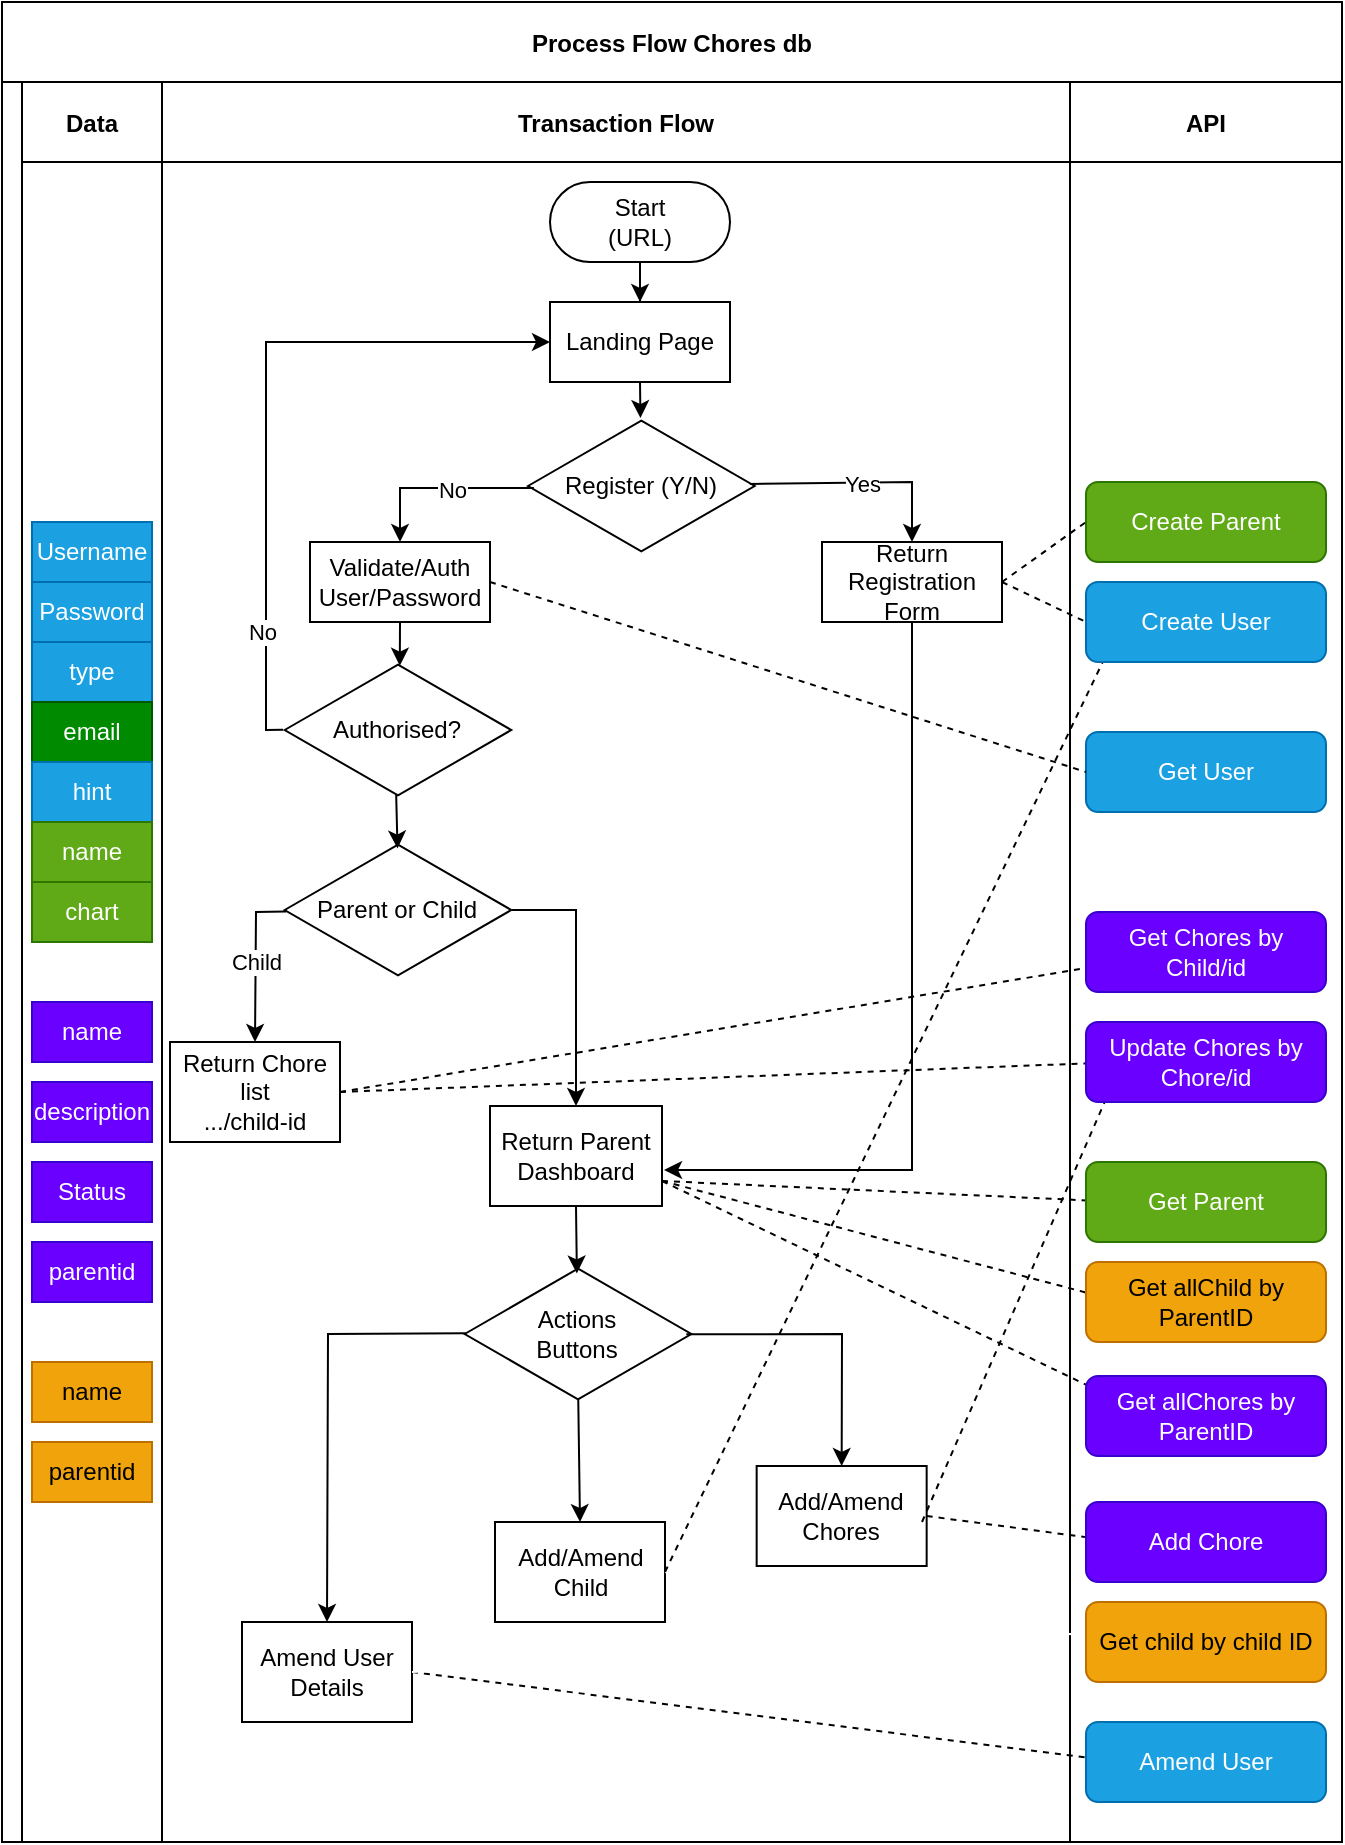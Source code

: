 <mxfile version="17.1.0" type="device"><diagram id="kgpKYQtTHZ0yAKxKKP6v" name="Page-1"><mxGraphModel dx="1422" dy="754" grid="1" gridSize="10" guides="1" tooltips="1" connect="1" arrows="1" fold="1" page="1" pageScale="1" pageWidth="850" pageHeight="1100" math="0" shadow="0"><root><mxCell id="0"/><mxCell id="1" parent="0"/><mxCell id="3nuBFxr9cyL0pnOWT2aG-1" value="Process Flow Chores db" style="shape=table;childLayout=tableLayout;startSize=40;collapsible=0;recursiveResize=0;expand=0;fillColor=none;fontStyle=1" parent="1" vertex="1"><mxGeometry x="100" y="20" width="670" height="920" as="geometry"/></mxCell><mxCell id="3nuBFxr9cyL0pnOWT2aG-3" value="" style="shape=tableRow;horizontal=0;swimlaneHead=0;swimlaneBody=0;top=0;left=0;bottom=0;right=0;fillColor=none;points=[[0,0.5],[1,0.5]];portConstraint=eastwest;startSize=10;collapsible=0;recursiveResize=0;expand=0;fontStyle=1;" parent="3nuBFxr9cyL0pnOWT2aG-1" vertex="1"><mxGeometry y="40" width="670" height="880" as="geometry"/></mxCell><mxCell id="3nuBFxr9cyL0pnOWT2aG-4" value="Data" style="swimlane;swimlaneHead=0;swimlaneBody=0;connectable=0;fillColor=none;startSize=40;collapsible=0;recursiveResize=0;expand=0;fontStyle=1;" parent="3nuBFxr9cyL0pnOWT2aG-3" vertex="1"><mxGeometry x="10" width="70" height="880" as="geometry"><mxRectangle width="70" height="880" as="alternateBounds"/></mxGeometry></mxCell><mxCell id="rN2d16Gt59qzlPGQ1-pG-67" value="Username" style="text;html=1;strokeColor=#006EAF;fillColor=#1ba1e2;align=center;verticalAlign=middle;whiteSpace=wrap;rounded=0;fontColor=#ffffff;" vertex="1" parent="3nuBFxr9cyL0pnOWT2aG-4"><mxGeometry x="5" y="220" width="60" height="30" as="geometry"/></mxCell><mxCell id="rN2d16Gt59qzlPGQ1-pG-69" value="Password" style="text;html=1;strokeColor=#006EAF;fillColor=#1ba1e2;align=center;verticalAlign=middle;whiteSpace=wrap;rounded=0;fontColor=#ffffff;" vertex="1" parent="3nuBFxr9cyL0pnOWT2aG-4"><mxGeometry x="5" y="250" width="60" height="30" as="geometry"/></mxCell><mxCell id="rN2d16Gt59qzlPGQ1-pG-68" value="type" style="text;html=1;strokeColor=#006EAF;fillColor=#1ba1e2;align=center;verticalAlign=middle;whiteSpace=wrap;rounded=0;fontColor=#ffffff;" vertex="1" parent="3nuBFxr9cyL0pnOWT2aG-4"><mxGeometry x="5" y="280" width="60" height="30" as="geometry"/></mxCell><mxCell id="rN2d16Gt59qzlPGQ1-pG-66" value="email" style="text;html=1;strokeColor=#005700;fillColor=#008a00;align=center;verticalAlign=middle;whiteSpace=wrap;rounded=0;fontColor=#ffffff;" vertex="1" parent="3nuBFxr9cyL0pnOWT2aG-4"><mxGeometry x="5" y="310" width="60" height="30" as="geometry"/></mxCell><mxCell id="rN2d16Gt59qzlPGQ1-pG-70" value="hint" style="text;html=1;strokeColor=#006EAF;fillColor=#1ba1e2;align=center;verticalAlign=middle;whiteSpace=wrap;rounded=0;fontColor=#ffffff;" vertex="1" parent="3nuBFxr9cyL0pnOWT2aG-4"><mxGeometry x="5" y="340" width="60" height="30" as="geometry"/></mxCell><mxCell id="rN2d16Gt59qzlPGQ1-pG-71" value="name" style="text;html=1;strokeColor=#2D7600;fillColor=#60a917;align=center;verticalAlign=middle;whiteSpace=wrap;rounded=0;fontColor=#ffffff;" vertex="1" parent="3nuBFxr9cyL0pnOWT2aG-4"><mxGeometry x="5" y="370" width="60" height="30" as="geometry"/></mxCell><mxCell id="rN2d16Gt59qzlPGQ1-pG-73" value="chart" style="text;html=1;strokeColor=#2D7600;fillColor=#60a917;align=center;verticalAlign=middle;whiteSpace=wrap;rounded=0;fontColor=#ffffff;" vertex="1" parent="3nuBFxr9cyL0pnOWT2aG-4"><mxGeometry x="5" y="400" width="60" height="30" as="geometry"/></mxCell><mxCell id="rN2d16Gt59qzlPGQ1-pG-74" value="name" style="text;html=1;strokeColor=#3700CC;fillColor=#6a00ff;align=center;verticalAlign=middle;whiteSpace=wrap;rounded=0;fontColor=#ffffff;" vertex="1" parent="3nuBFxr9cyL0pnOWT2aG-4"><mxGeometry x="5" y="460" width="60" height="30" as="geometry"/></mxCell><mxCell id="rN2d16Gt59qzlPGQ1-pG-75" value="description" style="text;html=1;strokeColor=#3700CC;fillColor=#6a00ff;align=center;verticalAlign=middle;whiteSpace=wrap;rounded=0;fontColor=#ffffff;" vertex="1" parent="3nuBFxr9cyL0pnOWT2aG-4"><mxGeometry x="5" y="500" width="60" height="30" as="geometry"/></mxCell><mxCell id="rN2d16Gt59qzlPGQ1-pG-76" value="Status" style="text;html=1;strokeColor=#3700CC;fillColor=#6a00ff;align=center;verticalAlign=middle;whiteSpace=wrap;rounded=0;fontColor=#ffffff;" vertex="1" parent="3nuBFxr9cyL0pnOWT2aG-4"><mxGeometry x="5" y="540" width="60" height="30" as="geometry"/></mxCell><mxCell id="rN2d16Gt59qzlPGQ1-pG-77" value="parentid" style="text;html=1;strokeColor=#3700CC;fillColor=#6a00ff;align=center;verticalAlign=middle;whiteSpace=wrap;rounded=0;fontColor=#ffffff;" vertex="1" parent="3nuBFxr9cyL0pnOWT2aG-4"><mxGeometry x="5" y="580" width="60" height="30" as="geometry"/></mxCell><mxCell id="rN2d16Gt59qzlPGQ1-pG-78" value="name" style="text;html=1;strokeColor=#BD7000;fillColor=#f0a30a;align=center;verticalAlign=middle;whiteSpace=wrap;rounded=0;fontColor=#000000;" vertex="1" parent="3nuBFxr9cyL0pnOWT2aG-4"><mxGeometry x="5" y="640" width="60" height="30" as="geometry"/></mxCell><mxCell id="rN2d16Gt59qzlPGQ1-pG-79" value="parentid" style="text;html=1;strokeColor=#BD7000;fillColor=#f0a30a;align=center;verticalAlign=middle;whiteSpace=wrap;rounded=0;fontColor=#000000;" vertex="1" parent="3nuBFxr9cyL0pnOWT2aG-4"><mxGeometry x="5" y="680" width="60" height="30" as="geometry"/></mxCell><mxCell id="3nuBFxr9cyL0pnOWT2aG-8" value="Transaction Flow" style="swimlane;swimlaneHead=0;swimlaneBody=0;connectable=0;fillColor=none;startSize=40;collapsible=0;recursiveResize=0;expand=0;fontStyle=1;" parent="3nuBFxr9cyL0pnOWT2aG-3" vertex="1"><mxGeometry x="80" width="454" height="880" as="geometry"><mxRectangle width="454" height="880" as="alternateBounds"/></mxGeometry></mxCell><mxCell id="3nuBFxr9cyL0pnOWT2aG-6" value="Start&lt;br&gt;(URL)" style="rounded=1;whiteSpace=wrap;html=1;arcSize=50;" parent="3nuBFxr9cyL0pnOWT2aG-8" vertex="1"><mxGeometry x="194" y="50" width="90" height="40" as="geometry"/></mxCell><mxCell id="3nuBFxr9cyL0pnOWT2aG-9" value="Validate/Auth&lt;br&gt;User/Password" style="rounded=0;whiteSpace=wrap;html=1;" parent="3nuBFxr9cyL0pnOWT2aG-8" vertex="1"><mxGeometry x="74" y="230" width="90" height="40" as="geometry"/></mxCell><mxCell id="3nuBFxr9cyL0pnOWT2aG-7" value="Landing Page" style="rounded=0;whiteSpace=wrap;html=1;" parent="3nuBFxr9cyL0pnOWT2aG-8" vertex="1"><mxGeometry x="194" y="110" width="90" height="40" as="geometry"/></mxCell><mxCell id="3nuBFxr9cyL0pnOWT2aG-5" style="edgeStyle=orthogonalEdgeStyle;rounded=0;orthogonalLoop=1;jettySize=auto;html=1;" parent="3nuBFxr9cyL0pnOWT2aG-8" source="3nuBFxr9cyL0pnOWT2aG-6" target="3nuBFxr9cyL0pnOWT2aG-7" edge="1"><mxGeometry relative="1" as="geometry"/></mxCell><mxCell id="rN2d16Gt59qzlPGQ1-pG-2" value="Register (Y/N)" style="html=1;whiteSpace=wrap;aspect=fixed;shape=isoRectangle;" vertex="1" parent="3nuBFxr9cyL0pnOWT2aG-8"><mxGeometry x="183" y="168" width="113.33" height="68" as="geometry"/></mxCell><mxCell id="rN2d16Gt59qzlPGQ1-pG-3" value="" style="endArrow=classic;html=1;rounded=0;exitX=0.5;exitY=1;exitDx=0;exitDy=0;" edge="1" parent="3nuBFxr9cyL0pnOWT2aG-8" source="3nuBFxr9cyL0pnOWT2aG-7" target="rN2d16Gt59qzlPGQ1-pG-2"><mxGeometry width="50" height="50" relative="1" as="geometry"><mxPoint x="324" y="170" as="sourcePoint"/><mxPoint x="374" y="120" as="targetPoint"/></mxGeometry></mxCell><mxCell id="rN2d16Gt59qzlPGQ1-pG-4" value="" style="endArrow=classic;html=1;rounded=0;exitX=0.026;exitY=0.515;exitDx=0;exitDy=0;exitPerimeter=0;entryX=0.5;entryY=0;entryDx=0;entryDy=0;" edge="1" parent="3nuBFxr9cyL0pnOWT2aG-8" source="rN2d16Gt59qzlPGQ1-pG-2" target="3nuBFxr9cyL0pnOWT2aG-9"><mxGeometry width="50" height="50" relative="1" as="geometry"><mxPoint x="114" y="190" as="sourcePoint"/><mxPoint x="164" y="140" as="targetPoint"/><Array as="points"><mxPoint x="119" y="203"/></Array></mxGeometry></mxCell><mxCell id="rN2d16Gt59qzlPGQ1-pG-5" value="No" style="edgeLabel;html=1;align=center;verticalAlign=middle;resizable=0;points=[];" vertex="1" connectable="0" parent="rN2d16Gt59qzlPGQ1-pG-4"><mxGeometry x="-0.116" y="1" relative="1" as="geometry"><mxPoint as="offset"/></mxGeometry></mxCell><mxCell id="rN2d16Gt59qzlPGQ1-pG-6" value="Authorised?" style="html=1;whiteSpace=wrap;aspect=fixed;shape=isoRectangle;" vertex="1" parent="3nuBFxr9cyL0pnOWT2aG-8"><mxGeometry x="61.33" y="290" width="113.33" height="68" as="geometry"/></mxCell><mxCell id="rN2d16Gt59qzlPGQ1-pG-7" value="" style="endArrow=classic;html=1;rounded=0;exitX=-0.007;exitY=0.498;exitDx=0;exitDy=0;exitPerimeter=0;entryX=0;entryY=0.5;entryDx=0;entryDy=0;" edge="1" parent="3nuBFxr9cyL0pnOWT2aG-8" source="rN2d16Gt59qzlPGQ1-pG-6" target="3nuBFxr9cyL0pnOWT2aG-7"><mxGeometry width="50" height="50" relative="1" as="geometry"><mxPoint x="-16" y="330" as="sourcePoint"/><mxPoint x="34" y="280" as="targetPoint"/><Array as="points"><mxPoint x="52" y="324"/><mxPoint x="52" y="130"/></Array></mxGeometry></mxCell><mxCell id="rN2d16Gt59qzlPGQ1-pG-8" value="No" style="edgeLabel;html=1;align=center;verticalAlign=middle;resizable=0;points=[];" vertex="1" connectable="0" parent="rN2d16Gt59qzlPGQ1-pG-7"><mxGeometry x="-0.666" y="2" relative="1" as="geometry"><mxPoint as="offset"/></mxGeometry></mxCell><mxCell id="rN2d16Gt59qzlPGQ1-pG-9" value="Parent or Child" style="html=1;whiteSpace=wrap;aspect=fixed;shape=isoRectangle;" vertex="1" parent="3nuBFxr9cyL0pnOWT2aG-8"><mxGeometry x="61.33" y="380" width="113.33" height="68" as="geometry"/></mxCell><mxCell id="rN2d16Gt59qzlPGQ1-pG-10" value="" style="endArrow=classic;html=1;rounded=0;exitX=0.492;exitY=0.977;exitDx=0;exitDy=0;exitPerimeter=0;entryX=0.498;entryY=0.048;entryDx=0;entryDy=0;entryPerimeter=0;" edge="1" parent="3nuBFxr9cyL0pnOWT2aG-8" source="rN2d16Gt59qzlPGQ1-pG-6" target="rN2d16Gt59qzlPGQ1-pG-9"><mxGeometry width="50" height="50" relative="1" as="geometry"><mxPoint x="164" y="390" as="sourcePoint"/><mxPoint x="118" y="390" as="targetPoint"/></mxGeometry></mxCell><mxCell id="3nuBFxr9cyL0pnOWT2aG-25" value="" style="edgeStyle=orthogonalEdgeStyle;rounded=0;orthogonalLoop=1;jettySize=auto;html=1;exitX=0.5;exitY=1;exitDx=0;exitDy=0;entryX=0.508;entryY=0.027;entryDx=0;entryDy=0;entryPerimeter=0;" parent="3nuBFxr9cyL0pnOWT2aG-8" source="3nuBFxr9cyL0pnOWT2aG-9" target="rN2d16Gt59qzlPGQ1-pG-6" edge="1"><mxGeometry relative="1" as="geometry"><mxPoint x="169" y="300" as="targetPoint"/></mxGeometry></mxCell><mxCell id="rN2d16Gt59qzlPGQ1-pG-12" value="Child" style="endArrow=classic;html=1;rounded=0;entryX=0.5;entryY=0;entryDx=0;entryDy=0;exitX=0.007;exitY=0.511;exitDx=0;exitDy=0;exitPerimeter=0;" edge="1" parent="3nuBFxr9cyL0pnOWT2aG-8" source="rN2d16Gt59qzlPGQ1-pG-9" target="rN2d16Gt59qzlPGQ1-pG-13"><mxGeometry width="50" height="50" relative="1" as="geometry"><mxPoint x="60" y="410" as="sourcePoint"/><mxPoint x="30" y="460" as="targetPoint"/><Array as="points"><mxPoint x="47" y="415"/></Array></mxGeometry></mxCell><mxCell id="rN2d16Gt59qzlPGQ1-pG-13" value="Return Chore list&lt;br&gt;.../child-id" style="rounded=0;whiteSpace=wrap;html=1;" vertex="1" parent="3nuBFxr9cyL0pnOWT2aG-8"><mxGeometry x="4" y="480" width="85" height="50" as="geometry"/></mxCell><mxCell id="rN2d16Gt59qzlPGQ1-pG-14" value="Return Parent Dashboard" style="rounded=0;whiteSpace=wrap;html=1;" vertex="1" parent="3nuBFxr9cyL0pnOWT2aG-8"><mxGeometry x="164" y="512" width="86" height="50" as="geometry"/></mxCell><mxCell id="rN2d16Gt59qzlPGQ1-pG-15" value="" style="endArrow=classic;html=1;rounded=0;exitX=1.003;exitY=0.5;exitDx=0;exitDy=0;exitPerimeter=0;entryX=0.5;entryY=0;entryDx=0;entryDy=0;" edge="1" parent="3nuBFxr9cyL0pnOWT2aG-8" source="rN2d16Gt59qzlPGQ1-pG-9" target="rN2d16Gt59qzlPGQ1-pG-14"><mxGeometry width="50" height="50" relative="1" as="geometry"><mxPoint x="250" y="480" as="sourcePoint"/><mxPoint x="300" y="430" as="targetPoint"/><Array as="points"><mxPoint x="207" y="414"/></Array></mxGeometry></mxCell><mxCell id="rN2d16Gt59qzlPGQ1-pG-16" value="Actions&lt;br&gt;Buttons" style="html=1;whiteSpace=wrap;aspect=fixed;shape=isoRectangle;" vertex="1" parent="3nuBFxr9cyL0pnOWT2aG-8"><mxGeometry x="151.34" y="592" width="113.33" height="68" as="geometry"/></mxCell><mxCell id="rN2d16Gt59qzlPGQ1-pG-17" value="" style="endArrow=classic;html=1;rounded=0;exitX=0.5;exitY=1;exitDx=0;exitDy=0;entryX=0.495;entryY=0.055;entryDx=0;entryDy=0;entryPerimeter=0;" edge="1" parent="3nuBFxr9cyL0pnOWT2aG-8" source="rN2d16Gt59qzlPGQ1-pG-14" target="rN2d16Gt59qzlPGQ1-pG-16"><mxGeometry width="50" height="50" relative="1" as="geometry"><mxPoint x="100" y="692" as="sourcePoint"/><mxPoint x="150" y="642" as="targetPoint"/></mxGeometry></mxCell><mxCell id="rN2d16Gt59qzlPGQ1-pG-19" value="Amend User Details" style="rounded=0;whiteSpace=wrap;html=1;" vertex="1" parent="3nuBFxr9cyL0pnOWT2aG-8"><mxGeometry x="40" y="770" width="85" height="50" as="geometry"/></mxCell><mxCell id="rN2d16Gt59qzlPGQ1-pG-18" value="" style="endArrow=classic;html=1;rounded=0;exitX=0.005;exitY=0.494;exitDx=0;exitDy=0;exitPerimeter=0;entryX=0.5;entryY=0;entryDx=0;entryDy=0;" edge="1" parent="3nuBFxr9cyL0pnOWT2aG-8" source="rN2d16Gt59qzlPGQ1-pG-16" target="rN2d16Gt59qzlPGQ1-pG-19"><mxGeometry width="50" height="50" relative="1" as="geometry"><mxPoint x="380" y="810" as="sourcePoint"/><mxPoint x="430" y="760" as="targetPoint"/><Array as="points"><mxPoint x="83" y="626"/></Array></mxGeometry></mxCell><mxCell id="rN2d16Gt59qzlPGQ1-pG-20" value="Add/Amend Child" style="rounded=0;whiteSpace=wrap;html=1;" vertex="1" parent="3nuBFxr9cyL0pnOWT2aG-8"><mxGeometry x="166.5" y="720" width="85" height="50" as="geometry"/></mxCell><mxCell id="rN2d16Gt59qzlPGQ1-pG-21" value="Add/Amend Chores" style="rounded=0;whiteSpace=wrap;html=1;" vertex="1" parent="3nuBFxr9cyL0pnOWT2aG-8"><mxGeometry x="297.33" y="692" width="85" height="50" as="geometry"/></mxCell><mxCell id="rN2d16Gt59qzlPGQ1-pG-22" value="" style="endArrow=classic;html=1;rounded=0;exitX=0.978;exitY=0.502;exitDx=0;exitDy=0;exitPerimeter=0;entryX=0.5;entryY=0;entryDx=0;entryDy=0;" edge="1" parent="3nuBFxr9cyL0pnOWT2aG-8" source="rN2d16Gt59qzlPGQ1-pG-16" target="rN2d16Gt59qzlPGQ1-pG-21"><mxGeometry width="50" height="50" relative="1" as="geometry"><mxPoint x="310" y="662" as="sourcePoint"/><mxPoint x="360" y="612" as="targetPoint"/><Array as="points"><mxPoint x="340" y="626"/></Array></mxGeometry></mxCell><mxCell id="rN2d16Gt59qzlPGQ1-pG-23" value="" style="endArrow=classic;html=1;rounded=0;exitX=0.501;exitY=0.973;exitDx=0;exitDy=0;exitPerimeter=0;entryX=0.5;entryY=0;entryDx=0;entryDy=0;" edge="1" parent="3nuBFxr9cyL0pnOWT2aG-8" source="rN2d16Gt59qzlPGQ1-pG-16" target="rN2d16Gt59qzlPGQ1-pG-20"><mxGeometry width="50" height="50" relative="1" as="geometry"><mxPoint x="260" y="712" as="sourcePoint"/><mxPoint x="310" y="662" as="targetPoint"/></mxGeometry></mxCell><mxCell id="rN2d16Gt59qzlPGQ1-pG-24" value="" style="endArrow=classic;html=1;rounded=0;exitX=0.979;exitY=0.485;exitDx=0;exitDy=0;exitPerimeter=0;entryX=0.5;entryY=0;entryDx=0;entryDy=0;" edge="1" parent="3nuBFxr9cyL0pnOWT2aG-8" source="rN2d16Gt59qzlPGQ1-pG-2" target="rN2d16Gt59qzlPGQ1-pG-25"><mxGeometry width="50" height="50" relative="1" as="geometry"><mxPoint x="350" y="350" as="sourcePoint"/><mxPoint x="400" y="300" as="targetPoint"/><Array as="points"><mxPoint x="375" y="200"/></Array></mxGeometry></mxCell><mxCell id="rN2d16Gt59qzlPGQ1-pG-26" value="Yes" style="edgeLabel;html=1;align=center;verticalAlign=middle;resizable=0;points=[];" vertex="1" connectable="0" parent="rN2d16Gt59qzlPGQ1-pG-24"><mxGeometry x="0.009" relative="1" as="geometry"><mxPoint as="offset"/></mxGeometry></mxCell><mxCell id="rN2d16Gt59qzlPGQ1-pG-25" value="Return Registration Form" style="rounded=0;whiteSpace=wrap;html=1;" vertex="1" parent="3nuBFxr9cyL0pnOWT2aG-8"><mxGeometry x="330" y="230" width="90" height="40" as="geometry"/></mxCell><mxCell id="rN2d16Gt59qzlPGQ1-pG-27" value="" style="endArrow=classic;html=1;rounded=0;exitX=0.5;exitY=1;exitDx=0;exitDy=0;entryX=1.012;entryY=0.64;entryDx=0;entryDy=0;entryPerimeter=0;" edge="1" parent="3nuBFxr9cyL0pnOWT2aG-8" source="rN2d16Gt59qzlPGQ1-pG-25" target="rN2d16Gt59qzlPGQ1-pG-14"><mxGeometry width="50" height="50" relative="1" as="geometry"><mxPoint x="330" y="450" as="sourcePoint"/><mxPoint x="380" y="400" as="targetPoint"/><Array as="points"><mxPoint x="375" y="544"/></Array></mxGeometry></mxCell><mxCell id="rN2d16Gt59qzlPGQ1-pG-36" value="" style="endArrow=none;dashed=1;html=1;rounded=0;exitX=1;exitY=0.5;exitDx=0;exitDy=0;" edge="1" parent="3nuBFxr9cyL0pnOWT2aG-8" source="rN2d16Gt59qzlPGQ1-pG-13"><mxGeometry width="50" height="50" relative="1" as="geometry"><mxPoint x="110" y="530" as="sourcePoint"/><mxPoint x="480" y="440" as="targetPoint"/></mxGeometry></mxCell><mxCell id="rN2d16Gt59qzlPGQ1-pG-38" value="" style="endArrow=none;dashed=1;html=1;rounded=0;exitX=1;exitY=0.5;exitDx=0;exitDy=0;" edge="1" parent="3nuBFxr9cyL0pnOWT2aG-8" source="rN2d16Gt59qzlPGQ1-pG-13"><mxGeometry width="50" height="50" relative="1" as="geometry"><mxPoint x="390" y="600" as="sourcePoint"/><mxPoint x="480" y="490" as="targetPoint"/></mxGeometry></mxCell><mxCell id="rN2d16Gt59qzlPGQ1-pG-55" value="" style="endArrow=none;dashed=1;html=1;rounded=0;exitX=1;exitY=0.75;exitDx=0;exitDy=0;" edge="1" parent="3nuBFxr9cyL0pnOWT2aG-8" source="rN2d16Gt59qzlPGQ1-pG-14"><mxGeometry width="50" height="50" relative="1" as="geometry"><mxPoint x="410" y="630" as="sourcePoint"/><mxPoint x="480" y="560" as="targetPoint"/></mxGeometry></mxCell><mxCell id="rN2d16Gt59qzlPGQ1-pG-56" value="" style="endArrow=none;dashed=1;html=1;rounded=0;exitX=1;exitY=0.75;exitDx=0;exitDy=0;" edge="1" parent="3nuBFxr9cyL0pnOWT2aG-8" source="rN2d16Gt59qzlPGQ1-pG-14"><mxGeometry width="50" height="50" relative="1" as="geometry"><mxPoint x="400" y="640" as="sourcePoint"/><mxPoint x="480" y="610" as="targetPoint"/></mxGeometry></mxCell><mxCell id="rN2d16Gt59qzlPGQ1-pG-57" value="" style="endArrow=none;dashed=1;html=1;rounded=0;exitX=1;exitY=0.75;exitDx=0;exitDy=0;" edge="1" parent="3nuBFxr9cyL0pnOWT2aG-8" source="rN2d16Gt59qzlPGQ1-pG-14"><mxGeometry width="50" height="50" relative="1" as="geometry"><mxPoint x="410" y="680" as="sourcePoint"/><mxPoint x="480" y="660" as="targetPoint"/></mxGeometry></mxCell><mxCell id="rN2d16Gt59qzlPGQ1-pG-59" value="" style="endArrow=none;dashed=1;html=1;rounded=0;exitX=1;exitY=0.5;exitDx=0;exitDy=0;" edge="1" parent="3nuBFxr9cyL0pnOWT2aG-8" source="rN2d16Gt59qzlPGQ1-pG-21"><mxGeometry width="50" height="50" relative="1" as="geometry"><mxPoint x="370" y="820" as="sourcePoint"/><mxPoint x="480" y="730" as="targetPoint"/></mxGeometry></mxCell><mxCell id="rN2d16Gt59qzlPGQ1-pG-60" value="" style="endArrow=none;dashed=1;html=1;rounded=0;" edge="1" parent="3nuBFxr9cyL0pnOWT2aG-8"><mxGeometry width="50" height="50" relative="1" as="geometry"><mxPoint x="380" y="720" as="sourcePoint"/><mxPoint x="480" y="490" as="targetPoint"/></mxGeometry></mxCell><mxCell id="rN2d16Gt59qzlPGQ1-pG-61" value="" style="endArrow=none;dashed=1;html=1;rounded=0;exitX=1;exitY=0.5;exitDx=0;exitDy=0;fillColor=#f0a30a;strokeColor=#FFFFFF;" edge="1" parent="3nuBFxr9cyL0pnOWT2aG-8" source="rN2d16Gt59qzlPGQ1-pG-20"><mxGeometry width="50" height="50" relative="1" as="geometry"><mxPoint x="270" y="830" as="sourcePoint"/><mxPoint x="480" y="780" as="targetPoint"/></mxGeometry></mxCell><mxCell id="rN2d16Gt59qzlPGQ1-pG-63" value="" style="endArrow=none;dashed=1;html=1;rounded=0;exitX=1;exitY=0.5;exitDx=0;exitDy=0;" edge="1" parent="3nuBFxr9cyL0pnOWT2aG-8" source="rN2d16Gt59qzlPGQ1-pG-20"><mxGeometry width="50" height="50" relative="1" as="geometry"><mxPoint x="270" y="770" as="sourcePoint"/><mxPoint x="480" y="270" as="targetPoint"/></mxGeometry></mxCell><mxCell id="rN2d16Gt59qzlPGQ1-pG-65" value="" style="endArrow=none;dashed=1;html=1;rounded=0;exitX=1;exitY=0.5;exitDx=0;exitDy=0;" edge="1" parent="3nuBFxr9cyL0pnOWT2aG-8" source="rN2d16Gt59qzlPGQ1-pG-19"><mxGeometry width="50" height="50" relative="1" as="geometry"><mxPoint x="280" y="850" as="sourcePoint"/><mxPoint x="480" y="840" as="targetPoint"/></mxGeometry></mxCell><mxCell id="rN2d16Gt59qzlPGQ1-pG-80" value="" style="endArrow=none;dashed=1;html=1;rounded=0;strokeColor=#FFFFFF;exitX=1;exitY=0.5;exitDx=0;exitDy=0;" edge="1" parent="3nuBFxr9cyL0pnOWT2aG-8" source="rN2d16Gt59qzlPGQ1-pG-19"><mxGeometry width="50" height="50" relative="1" as="geometry"><mxPoint x="130" y="800" as="sourcePoint"/><mxPoint x="460" y="780" as="targetPoint"/></mxGeometry></mxCell><mxCell id="3nuBFxr9cyL0pnOWT2aG-11" value="API" style="swimlane;swimlaneHead=0;swimlaneBody=0;connectable=0;fillColor=none;startSize=40;collapsible=0;recursiveResize=0;expand=0;fontStyle=1;" parent="3nuBFxr9cyL0pnOWT2aG-3" vertex="1"><mxGeometry x="534" width="136" height="880" as="geometry"><mxRectangle width="136" height="880" as="alternateBounds"/></mxGeometry></mxCell><mxCell id="rN2d16Gt59qzlPGQ1-pG-28" value="Create Parent" style="rounded=1;whiteSpace=wrap;html=1;fillColor=#60a917;fontColor=#ffffff;strokeColor=#2D7600;" vertex="1" parent="3nuBFxr9cyL0pnOWT2aG-11"><mxGeometry x="8" y="200" width="120" height="40" as="geometry"/></mxCell><mxCell id="rN2d16Gt59qzlPGQ1-pG-29" value="Create User" style="rounded=1;whiteSpace=wrap;html=1;fillColor=#1ba1e2;fontColor=#ffffff;strokeColor=#006EAF;" vertex="1" parent="3nuBFxr9cyL0pnOWT2aG-11"><mxGeometry x="8" y="250" width="120" height="40" as="geometry"/></mxCell><mxCell id="rN2d16Gt59qzlPGQ1-pG-33" value="Get User" style="rounded=1;whiteSpace=wrap;html=1;fillColor=#1ba1e2;fontColor=#ffffff;strokeColor=#006EAF;" vertex="1" parent="3nuBFxr9cyL0pnOWT2aG-11"><mxGeometry x="8" y="325" width="120" height="40" as="geometry"/></mxCell><mxCell id="rN2d16Gt59qzlPGQ1-pG-35" value="Get Chores by Child/id" style="rounded=1;whiteSpace=wrap;html=1;fillColor=#6a00ff;fontColor=#ffffff;strokeColor=#3700CC;" vertex="1" parent="3nuBFxr9cyL0pnOWT2aG-11"><mxGeometry x="8" y="415" width="120" height="40" as="geometry"/></mxCell><mxCell id="rN2d16Gt59qzlPGQ1-pG-37" value="Update Chores by Chore/id" style="rounded=1;whiteSpace=wrap;html=1;fillColor=#6a00ff;fontColor=#ffffff;strokeColor=#3700CC;" vertex="1" parent="3nuBFxr9cyL0pnOWT2aG-11"><mxGeometry x="8" y="470" width="120" height="40" as="geometry"/></mxCell><mxCell id="rN2d16Gt59qzlPGQ1-pG-45" value="Get Parent" style="rounded=1;whiteSpace=wrap;html=1;fillColor=#60a917;fontColor=#ffffff;strokeColor=#2D7600;" vertex="1" parent="3nuBFxr9cyL0pnOWT2aG-11"><mxGeometry x="8" y="540" width="120" height="40" as="geometry"/></mxCell><mxCell id="rN2d16Gt59qzlPGQ1-pG-54" value="Get allChores by ParentID" style="rounded=1;whiteSpace=wrap;html=1;fillColor=#6a00ff;fontColor=#ffffff;strokeColor=#3700CC;" vertex="1" parent="3nuBFxr9cyL0pnOWT2aG-11"><mxGeometry x="8" y="647" width="120" height="40" as="geometry"/></mxCell><mxCell id="rN2d16Gt59qzlPGQ1-pG-53" value="Get allChild by ParentID" style="rounded=1;whiteSpace=wrap;html=1;fillColor=#f0a30a;fontColor=#000000;strokeColor=#BD7000;" vertex="1" parent="3nuBFxr9cyL0pnOWT2aG-11"><mxGeometry x="8" y="590" width="120" height="40" as="geometry"/></mxCell><mxCell id="rN2d16Gt59qzlPGQ1-pG-58" value="Add Chore" style="rounded=1;whiteSpace=wrap;html=1;fillColor=#6a00ff;fontColor=#ffffff;strokeColor=#3700CC;" vertex="1" parent="3nuBFxr9cyL0pnOWT2aG-11"><mxGeometry x="8" y="710" width="120" height="40" as="geometry"/></mxCell><mxCell id="rN2d16Gt59qzlPGQ1-pG-62" value="Get child by child ID" style="rounded=1;whiteSpace=wrap;html=1;fillColor=#f0a30a;fontColor=#000000;strokeColor=#BD7000;" vertex="1" parent="3nuBFxr9cyL0pnOWT2aG-11"><mxGeometry x="8" y="760" width="120" height="40" as="geometry"/></mxCell><mxCell id="rN2d16Gt59qzlPGQ1-pG-64" value="Amend User" style="rounded=1;whiteSpace=wrap;html=1;fillColor=#1ba1e2;fontColor=#ffffff;strokeColor=#006EAF;" vertex="1" parent="3nuBFxr9cyL0pnOWT2aG-11"><mxGeometry x="8" y="820" width="120" height="40" as="geometry"/></mxCell><mxCell id="rN2d16Gt59qzlPGQ1-pG-31" value="" style="endArrow=none;dashed=1;html=1;rounded=0;exitX=1;exitY=0.5;exitDx=0;exitDy=0;entryX=0;entryY=0.5;entryDx=0;entryDy=0;" edge="1" parent="3nuBFxr9cyL0pnOWT2aG-3" source="rN2d16Gt59qzlPGQ1-pG-25" target="rN2d16Gt59qzlPGQ1-pG-28"><mxGeometry width="50" height="50" relative="1" as="geometry"><mxPoint x="480" y="340" as="sourcePoint"/><mxPoint x="530" y="290" as="targetPoint"/></mxGeometry></mxCell><mxCell id="rN2d16Gt59qzlPGQ1-pG-32" value="" style="endArrow=none;dashed=1;html=1;rounded=0;exitX=1;exitY=0.5;exitDx=0;exitDy=0;entryX=0;entryY=0.5;entryDx=0;entryDy=0;" edge="1" parent="3nuBFxr9cyL0pnOWT2aG-3" source="rN2d16Gt59qzlPGQ1-pG-25" target="rN2d16Gt59qzlPGQ1-pG-29"><mxGeometry width="50" height="50" relative="1" as="geometry"><mxPoint x="480" y="360" as="sourcePoint"/><mxPoint x="530" y="310" as="targetPoint"/></mxGeometry></mxCell><mxCell id="rN2d16Gt59qzlPGQ1-pG-34" value="" style="endArrow=none;dashed=1;html=1;rounded=0;exitX=1;exitY=0.5;exitDx=0;exitDy=0;entryX=0;entryY=0.5;entryDx=0;entryDy=0;" edge="1" parent="3nuBFxr9cyL0pnOWT2aG-3" source="3nuBFxr9cyL0pnOWT2aG-9" target="rN2d16Gt59qzlPGQ1-pG-33"><mxGeometry width="50" height="50" relative="1" as="geometry"><mxPoint x="330" y="370" as="sourcePoint"/><mxPoint x="560" y="320" as="targetPoint"/></mxGeometry></mxCell></root></mxGraphModel></diagram></mxfile>